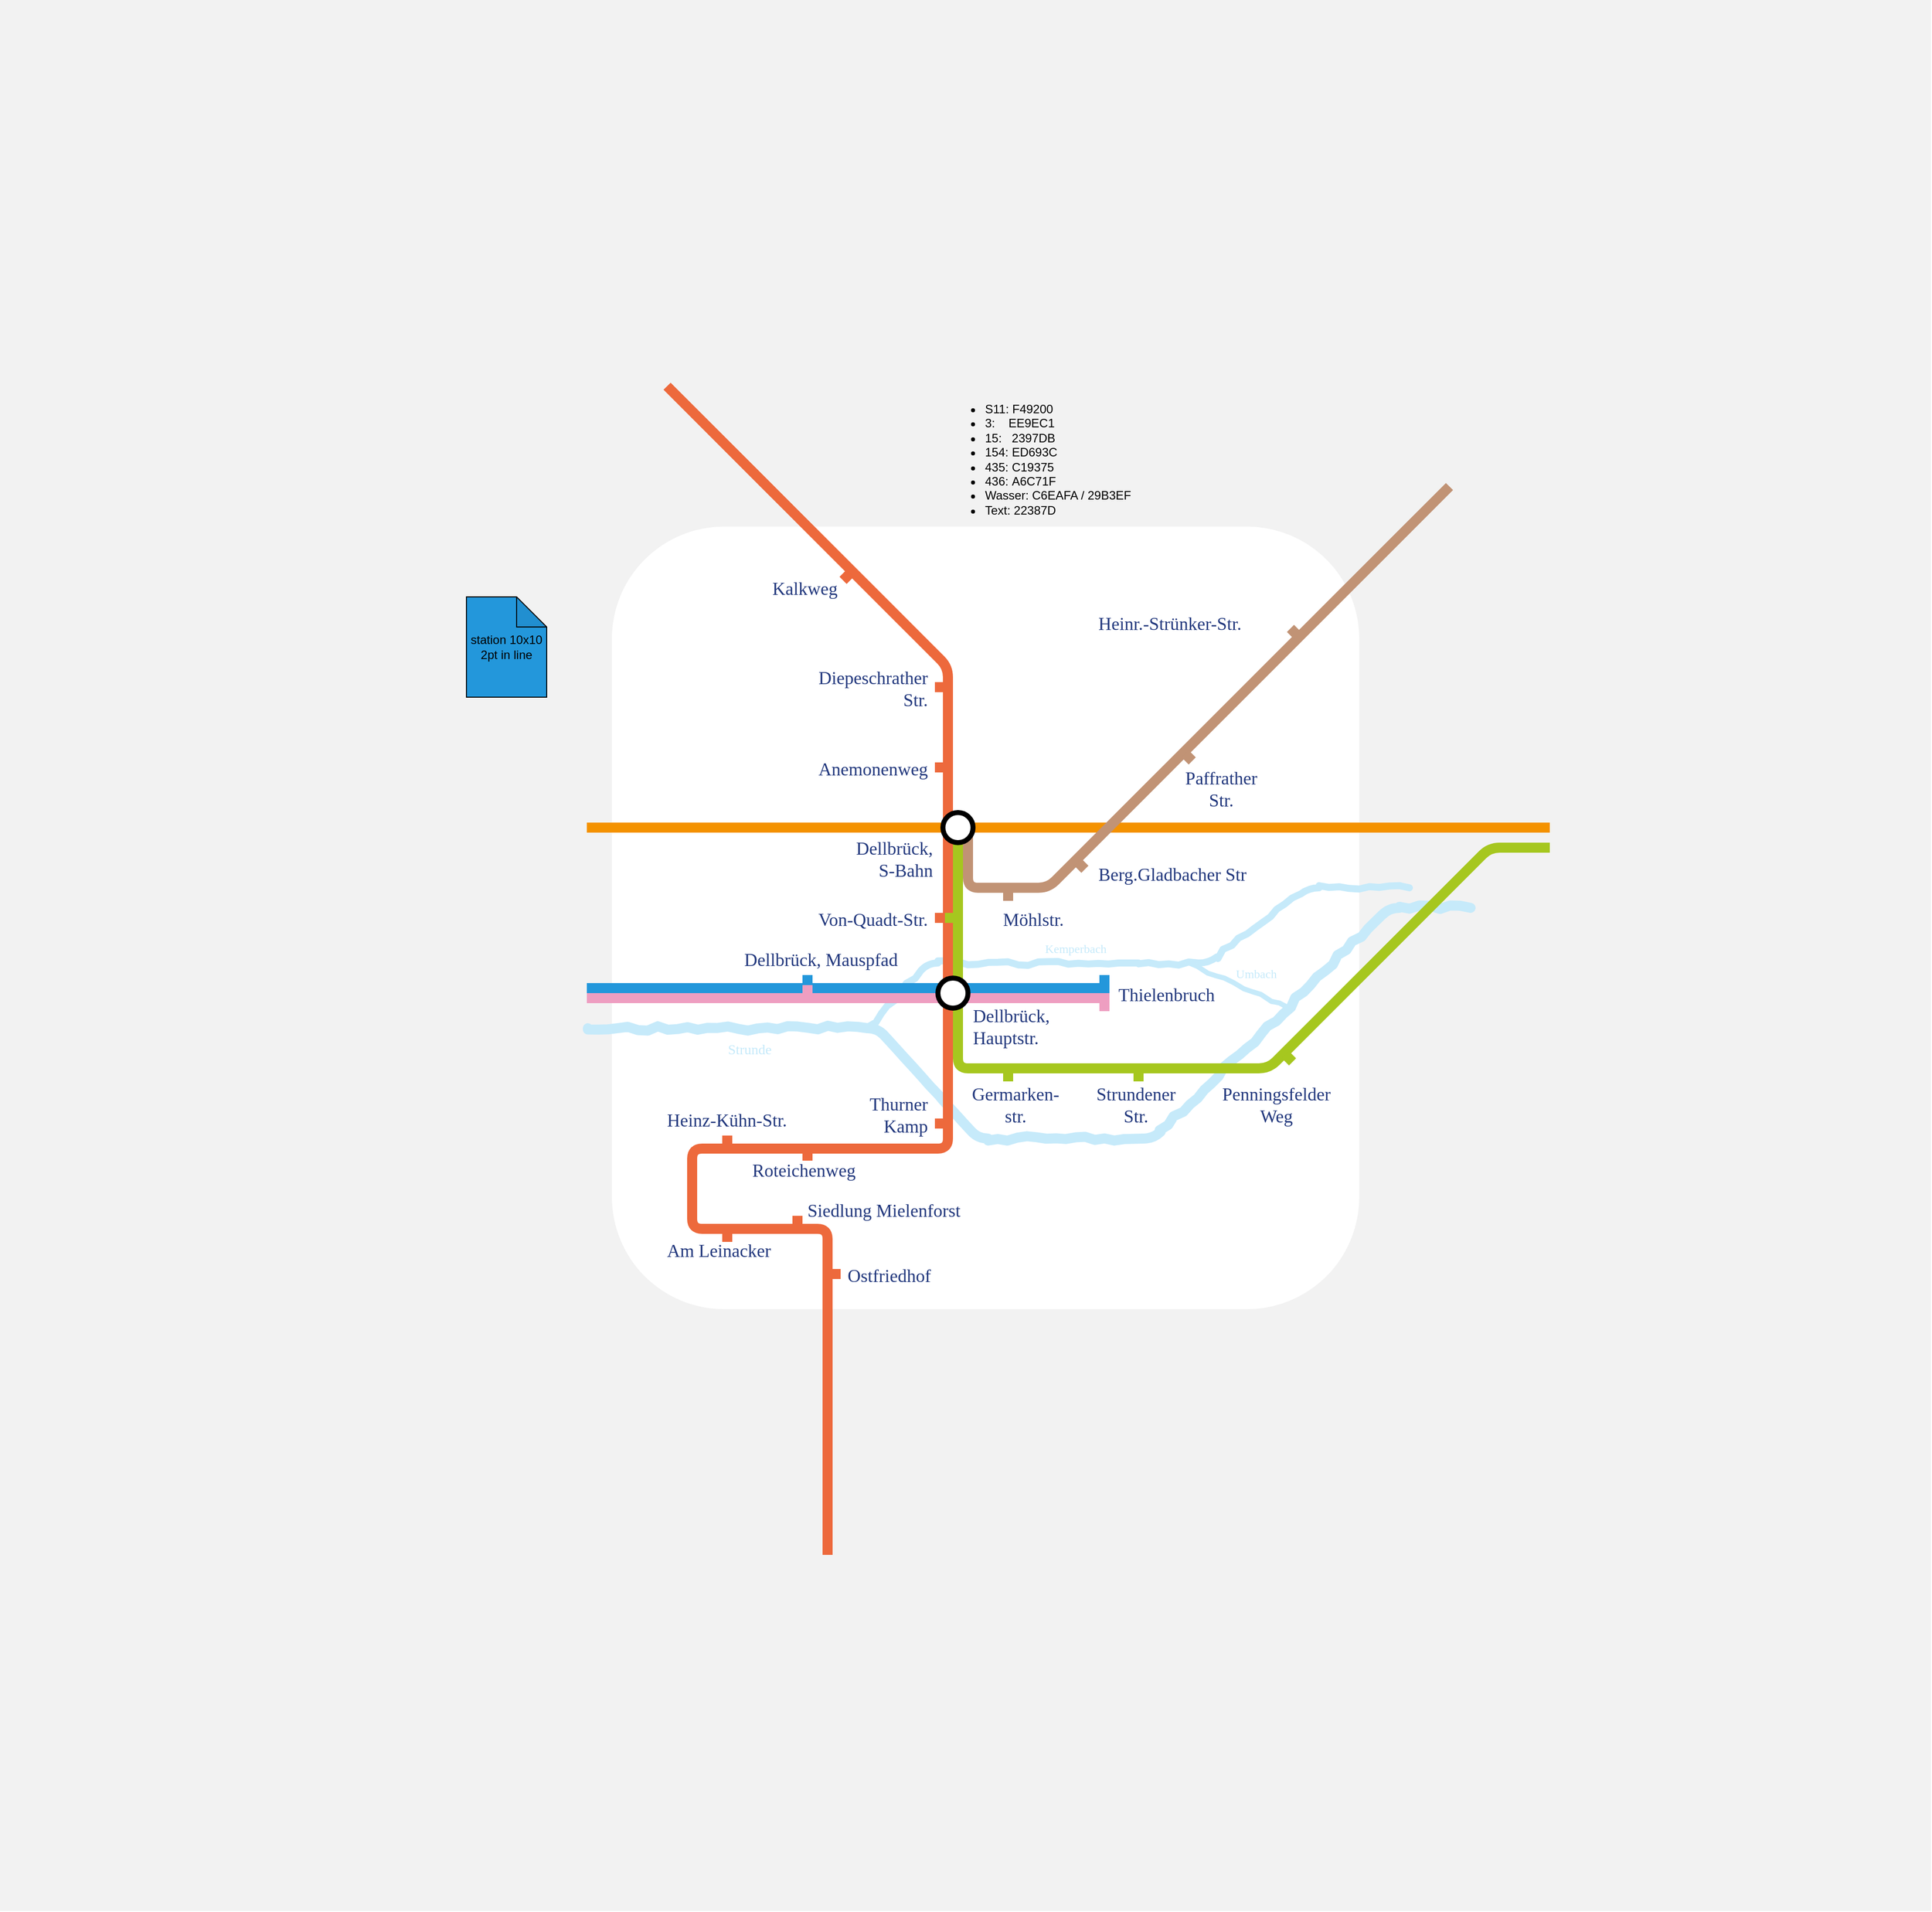 <mxfile version="12.7.0" type="github">
  <diagram id="F8VpJ28K4jp9fLRufquV" name="Page-1">
    <mxGraphModel dx="1638" dy="1369" grid="1" gridSize="5" guides="1" tooltips="1" connect="1" arrows="1" fold="1" page="0" pageScale="1" pageWidth="1169" pageHeight="827" math="0" shadow="0" extFonts="Hammersmith One^https://fonts.googleapis.com/css?family=Hammersmith+One">
      <root>
        <mxCell id="0"/>
        <mxCell id="tSeJXY5QkdyVhTGE8RgK-30" value="Border" style="locked=1;" parent="0"/>
        <mxCell id="M_QFQK3Uzq7nNJ9T8SE2-6" value="" style="rounded=0;whiteSpace=wrap;html=1;fillColor=#F2F2F2;strokeColor=none;" vertex="1" parent="tSeJXY5QkdyVhTGE8RgK-30">
          <mxGeometry x="-545" y="-345" width="1925" height="1905" as="geometry"/>
        </mxCell>
        <mxCell id="tSeJXY5QkdyVhTGE8RgK-31" value="" style="rounded=1;whiteSpace=wrap;html=1;strokeWidth=5;fillColor=#ffffff;strokeColor=none;shadow=0;glass=0;backgroundOutline=0;allowArrows=0;" parent="tSeJXY5QkdyVhTGE8RgK-30" vertex="1">
          <mxGeometry x="65" y="180" width="745" height="780" as="geometry"/>
        </mxCell>
        <mxCell id="tSeJXY5QkdyVhTGE8RgK-28" value="Water" style="" parent="0"/>
        <mxCell id="tSeJXY5QkdyVhTGE8RgK-24" value="" style="endArrow=none;html=1;strokeColor=#C6EAFA;strokeWidth=7;fillColor=#C6EAFA;jumpSize=12;comic=1;jiggle=5;backgroundOutline=1;fontSize=8;" parent="tSeJXY5QkdyVhTGE8RgK-28" edge="1">
          <mxGeometry width="50" height="50" relative="1" as="geometry">
            <mxPoint x="320" y="680" as="sourcePoint"/>
            <mxPoint x="860" y="540" as="targetPoint"/>
            <Array as="points">
              <mxPoint x="380" y="615"/>
              <mxPoint x="580" y="615"/>
              <mxPoint x="660" y="615"/>
              <mxPoint x="760" y="540"/>
            </Array>
          </mxGeometry>
        </mxCell>
        <mxCell id="tSeJXY5QkdyVhTGE8RgK-23" value="" style="endArrow=none;html=1;strokeColor=#C6EAFA;strokeWidth=10;fillColor=#C6EAFA;jumpSize=12;shadow=0;comic=1;jiggle=5;backgroundOutline=1;fontSize=12;" parent="tSeJXY5QkdyVhTGE8RgK-28" edge="1">
          <mxGeometry width="50" height="50" relative="1" as="geometry">
            <mxPoint x="41" y="680" as="sourcePoint"/>
            <mxPoint x="921" y="560" as="targetPoint"/>
            <Array as="points">
              <mxPoint x="330" y="680"/>
              <mxPoint x="430" y="790"/>
              <mxPoint x="605" y="790"/>
              <mxPoint x="840" y="560"/>
            </Array>
          </mxGeometry>
        </mxCell>
        <mxCell id="M_QFQK3Uzq7nNJ9T8SE2-67" value="" style="endArrow=none;html=1;strokeColor=#C6EAFA;strokeWidth=5;fillColor=#C6EAFA;jumpSize=12;comic=1;jiggle=5;backgroundOutline=1;" edge="1" parent="tSeJXY5QkdyVhTGE8RgK-28">
          <mxGeometry width="50" height="50" relative="1" as="geometry">
            <mxPoint x="640" y="615" as="sourcePoint"/>
            <mxPoint x="740" y="660" as="targetPoint"/>
          </mxGeometry>
        </mxCell>
        <mxCell id="1" value="Lines" style="locked=1;" parent="0"/>
        <mxCell id="DB9aXXIR0IWll7c-367i-10" value="" style="endArrow=none;html=1;strokeWidth=10;fillColor=#fff2cc;fontFamily=Lucida Console;fontSize=10;fontColor=#3333FF;strokeColor=#F49200;" parent="1" edge="1">
          <mxGeometry width="100" relative="1" as="geometry">
            <mxPoint x="40" y="480" as="sourcePoint"/>
            <mxPoint x="1000" y="480" as="targetPoint"/>
          </mxGeometry>
        </mxCell>
        <mxCell id="DB9aXXIR0IWll7c-367i-11" value="" style="endArrow=none;html=1;strokeWidth=10;fillColor=#0050ef;fontFamily=Lucida Console;fontSize=10;fontColor=#3333FF;strokeColor=#EE9EC1;" parent="1" edge="1">
          <mxGeometry width="100" relative="1" as="geometry">
            <mxPoint x="40" y="650" as="sourcePoint"/>
            <mxPoint x="560" y="650" as="targetPoint"/>
          </mxGeometry>
        </mxCell>
        <mxCell id="tSeJXY5QkdyVhTGE8RgK-1" value="" style="endArrow=none;html=1;strokeWidth=10;fillColor=#d5e8d4;fontFamily=Lucida Console;fontSize=10;fontColor=#3333FF;strokeColor=#C19375;" parent="1" edge="1">
          <mxGeometry width="100" relative="1" as="geometry">
            <mxPoint x="420" y="480" as="sourcePoint"/>
            <mxPoint x="900" y="140" as="targetPoint"/>
            <Array as="points">
              <mxPoint x="420" y="540"/>
              <mxPoint x="500" y="540"/>
              <mxPoint x="680" y="360"/>
            </Array>
          </mxGeometry>
        </mxCell>
        <mxCell id="tSeJXY5QkdyVhTGE8RgK-3" value="" style="endArrow=none;html=1;strokeWidth=10;fillColor=#0050ef;fontFamily=Lucida Console;fontSize=10;fontColor=#3333FF;strokeColor=#2397DB;" parent="1" edge="1">
          <mxGeometry width="100" relative="1" as="geometry">
            <mxPoint x="40" y="640" as="sourcePoint"/>
            <mxPoint x="560" y="640" as="targetPoint"/>
          </mxGeometry>
        </mxCell>
        <mxCell id="DB9aXXIR0IWll7c-367i-13" value="" style="endArrow=none;html=1;strokeWidth=10;fillColor=#d80073;fontFamily=Lucida Console;fontSize=10;fontColor=#3333FF;strokeColor=#ED693C;" parent="1" edge="1">
          <mxGeometry width="100" relative="1" as="geometry">
            <mxPoint x="280" y="1205" as="sourcePoint"/>
            <mxPoint x="120" y="40" as="targetPoint"/>
            <Array as="points">
              <mxPoint x="280" y="880"/>
              <mxPoint x="145" y="880"/>
              <mxPoint x="145" y="800"/>
              <mxPoint x="400" y="800"/>
              <mxPoint x="400" y="320"/>
            </Array>
          </mxGeometry>
        </mxCell>
        <mxCell id="tSeJXY5QkdyVhTGE8RgK-2" value="" style="endArrow=none;html=1;strokeWidth=10;fillColor=#d5e8d4;fontFamily=Lucida Console;fontSize=10;fontColor=#3333FF;strokeColor=#A6C71F;" parent="1" edge="1">
          <mxGeometry width="100" relative="1" as="geometry">
            <mxPoint x="410" y="480" as="sourcePoint"/>
            <mxPoint x="1000" y="500" as="targetPoint"/>
            <Array as="points">
              <mxPoint x="410" y="720"/>
              <mxPoint x="720" y="720"/>
              <mxPoint x="940" y="500"/>
            </Array>
          </mxGeometry>
        </mxCell>
        <mxCell id="tSeJXY5QkdyVhTGE8RgK-29" value="Stations" style="locked=1;" parent="0"/>
        <mxCell id="tSeJXY5QkdyVhTGE8RgK-16" value="" style="ellipse;whiteSpace=wrap;html=1;aspect=fixed;strokeWidth=5;allowArrows=0;connectable=0;" parent="tSeJXY5QkdyVhTGE8RgK-29" vertex="1">
          <mxGeometry x="395" y="465" width="30" height="30" as="geometry"/>
        </mxCell>
        <mxCell id="tSeJXY5QkdyVhTGE8RgK-13" value="" style="ellipse;whiteSpace=wrap;html=1;aspect=fixed;strokeWidth=5;allowArrows=0;connectable=0;" parent="tSeJXY5QkdyVhTGE8RgK-29" vertex="1">
          <mxGeometry x="390" y="630" width="30" height="30" as="geometry"/>
        </mxCell>
        <mxCell id="M_QFQK3Uzq7nNJ9T8SE2-8" value="" style="whiteSpace=wrap;html=1;aspect=fixed;fillColor=#EE9EC1;strokeColor=none;" vertex="1" parent="tSeJXY5QkdyVhTGE8RgK-29">
          <mxGeometry x="255" y="637" width="10" height="10" as="geometry"/>
        </mxCell>
        <mxCell id="M_QFQK3Uzq7nNJ9T8SE2-9" value="" style="whiteSpace=wrap;html=1;aspect=fixed;fillColor=#2397DB;strokeColor=none;" vertex="1" parent="tSeJXY5QkdyVhTGE8RgK-29">
          <mxGeometry x="255" y="627" width="10" height="10" as="geometry"/>
        </mxCell>
        <mxCell id="M_QFQK3Uzq7nNJ9T8SE2-10" value="" style="whiteSpace=wrap;html=1;fillColor=#EE9EC1;strokeColor=none;" vertex="1" parent="tSeJXY5QkdyVhTGE8RgK-29">
          <mxGeometry x="551" y="645" width="10" height="18" as="geometry"/>
        </mxCell>
        <mxCell id="M_QFQK3Uzq7nNJ9T8SE2-11" value="" style="whiteSpace=wrap;html=1;fillColor=#2397DB;strokeColor=none;" vertex="1" parent="tSeJXY5QkdyVhTGE8RgK-29">
          <mxGeometry x="551" y="627" width="10" height="18" as="geometry"/>
        </mxCell>
        <mxCell id="M_QFQK3Uzq7nNJ9T8SE2-13" value="" style="whiteSpace=wrap;html=1;aspect=fixed;fillColor=#C19375;strokeColor=none;" vertex="1" parent="tSeJXY5QkdyVhTGE8RgK-29">
          <mxGeometry x="455" y="543" width="10" height="10" as="geometry"/>
        </mxCell>
        <mxCell id="M_QFQK3Uzq7nNJ9T8SE2-14" value="" style="whiteSpace=wrap;html=1;aspect=fixed;fillColor=#C19375;strokeColor=none;rotation=45;" vertex="1" parent="tSeJXY5QkdyVhTGE8RgK-29">
          <mxGeometry x="528" y="513" width="10" height="10" as="geometry"/>
        </mxCell>
        <mxCell id="M_QFQK3Uzq7nNJ9T8SE2-16" value="" style="whiteSpace=wrap;html=1;aspect=fixed;fillColor=#C19375;strokeColor=none;rotation=45;" vertex="1" parent="tSeJXY5QkdyVhTGE8RgK-29">
          <mxGeometry x="635" y="405" width="10" height="10" as="geometry"/>
        </mxCell>
        <mxCell id="M_QFQK3Uzq7nNJ9T8SE2-17" value="" style="whiteSpace=wrap;html=1;aspect=fixed;fillColor=#C19375;strokeColor=none;rotation=45;" vertex="1" parent="tSeJXY5QkdyVhTGE8RgK-29">
          <mxGeometry x="740" y="280" width="10" height="10" as="geometry"/>
        </mxCell>
        <mxCell id="M_QFQK3Uzq7nNJ9T8SE2-18" value="" style="whiteSpace=wrap;html=1;aspect=fixed;fillColor=#ED693C;strokeColor=none;" vertex="1" parent="tSeJXY5QkdyVhTGE8RgK-29">
          <mxGeometry x="387" y="415" width="10" height="10" as="geometry"/>
        </mxCell>
        <mxCell id="M_QFQK3Uzq7nNJ9T8SE2-19" value="" style="whiteSpace=wrap;html=1;aspect=fixed;fillColor=#ED693C;strokeColor=none;" vertex="1" parent="tSeJXY5QkdyVhTGE8RgK-29">
          <mxGeometry x="387" y="335" width="10" height="10" as="geometry"/>
        </mxCell>
        <mxCell id="M_QFQK3Uzq7nNJ9T8SE2-20" value="" style="whiteSpace=wrap;html=1;aspect=fixed;fillColor=#ED693C;strokeColor=none;rotation=45;" vertex="1" parent="tSeJXY5QkdyVhTGE8RgK-29">
          <mxGeometry x="294" y="225" width="10" height="10" as="geometry"/>
        </mxCell>
        <mxCell id="M_QFQK3Uzq7nNJ9T8SE2-21" value="" style="whiteSpace=wrap;html=1;aspect=fixed;fillColor=#ED693C;strokeColor=none;" vertex="1" parent="tSeJXY5QkdyVhTGE8RgK-29">
          <mxGeometry x="387" y="565" width="10" height="10" as="geometry"/>
        </mxCell>
        <mxCell id="M_QFQK3Uzq7nNJ9T8SE2-22" value="" style="whiteSpace=wrap;html=1;aspect=fixed;fillColor=#ED693C;strokeColor=none;" vertex="1" parent="tSeJXY5QkdyVhTGE8RgK-29">
          <mxGeometry x="387" y="770" width="10" height="10" as="geometry"/>
        </mxCell>
        <mxCell id="M_QFQK3Uzq7nNJ9T8SE2-23" value="" style="whiteSpace=wrap;html=1;aspect=fixed;fillColor=#ED693C;strokeColor=none;" vertex="1" parent="tSeJXY5QkdyVhTGE8RgK-29">
          <mxGeometry x="255" y="802" width="10" height="10" as="geometry"/>
        </mxCell>
        <mxCell id="M_QFQK3Uzq7nNJ9T8SE2-24" value="" style="whiteSpace=wrap;html=1;aspect=fixed;fillColor=#ED693C;strokeColor=none;" vertex="1" parent="tSeJXY5QkdyVhTGE8RgK-29">
          <mxGeometry x="175" y="787" width="10" height="10" as="geometry"/>
        </mxCell>
        <mxCell id="M_QFQK3Uzq7nNJ9T8SE2-25" value="" style="whiteSpace=wrap;html=1;aspect=fixed;fillColor=#ED693C;strokeColor=none;" vertex="1" parent="tSeJXY5QkdyVhTGE8RgK-29">
          <mxGeometry x="175" y="883" width="10" height="10" as="geometry"/>
        </mxCell>
        <mxCell id="M_QFQK3Uzq7nNJ9T8SE2-26" value="" style="whiteSpace=wrap;html=1;aspect=fixed;fillColor=#ED693C;strokeColor=none;" vertex="1" parent="tSeJXY5QkdyVhTGE8RgK-29">
          <mxGeometry x="245" y="867" width="10" height="10" as="geometry"/>
        </mxCell>
        <mxCell id="M_QFQK3Uzq7nNJ9T8SE2-27" value="" style="whiteSpace=wrap;html=1;aspect=fixed;fillColor=#ED693C;strokeColor=none;" vertex="1" parent="tSeJXY5QkdyVhTGE8RgK-29">
          <mxGeometry x="283" y="920" width="10" height="10" as="geometry"/>
        </mxCell>
        <mxCell id="M_QFQK3Uzq7nNJ9T8SE2-30" value="" style="whiteSpace=wrap;html=1;aspect=fixed;fillColor=#A6C71F;strokeColor=none;" vertex="1" parent="tSeJXY5QkdyVhTGE8RgK-29">
          <mxGeometry x="397" y="565" width="10" height="10" as="geometry"/>
        </mxCell>
        <mxCell id="M_QFQK3Uzq7nNJ9T8SE2-31" value="" style="whiteSpace=wrap;html=1;aspect=fixed;fillColor=#A6C71F;strokeColor=none;" vertex="1" parent="tSeJXY5QkdyVhTGE8RgK-29">
          <mxGeometry x="455" y="723" width="10" height="10" as="geometry"/>
        </mxCell>
        <mxCell id="M_QFQK3Uzq7nNJ9T8SE2-32" value="" style="whiteSpace=wrap;html=1;aspect=fixed;fillColor=#A6C71F;strokeColor=none;" vertex="1" parent="tSeJXY5QkdyVhTGE8RgK-29">
          <mxGeometry x="585" y="723" width="10" height="10" as="geometry"/>
        </mxCell>
        <mxCell id="M_QFQK3Uzq7nNJ9T8SE2-33" value="" style="whiteSpace=wrap;html=1;aspect=fixed;fillColor=#A6C71F;strokeColor=none;rotation=45;allowArrows=0;" vertex="1" parent="tSeJXY5QkdyVhTGE8RgK-29">
          <mxGeometry x="735" y="705" width="10" height="10" as="geometry"/>
        </mxCell>
        <mxCell id="M_QFQK3Uzq7nNJ9T8SE2-1" value="Text" style="" parent="0"/>
        <mxCell id="M_QFQK3Uzq7nNJ9T8SE2-3" value="&lt;ul&gt;&lt;li&gt;S11:&amp;nbsp;F49200&lt;br&gt;&lt;/li&gt;&lt;li&gt;3:&amp;nbsp; &amp;nbsp;&amp;nbsp;EE9EC1&lt;/li&gt;&lt;li&gt;15:&amp;nbsp; &amp;nbsp;2397DB&lt;/li&gt;&lt;li&gt;154:&amp;nbsp;ED693C&lt;/li&gt;&lt;li&gt;435: C19375&lt;/li&gt;&lt;li&gt;436:&amp;nbsp;A6C71F&lt;/li&gt;&lt;li&gt;Wasser:&amp;nbsp;C6EAFA /&amp;nbsp;29B3EF&amp;nbsp;&lt;/li&gt;&lt;li&gt;Text: 22387D&lt;/li&gt;&lt;/ul&gt;" style="text;html=1;strokeColor=none;fillColor=none;align=left;verticalAlign=middle;whiteSpace=wrap;rounded=0;" vertex="1" parent="M_QFQK3Uzq7nNJ9T8SE2-1">
          <mxGeometry x="395" y="55" width="275" height="115" as="geometry"/>
        </mxCell>
        <mxCell id="M_QFQK3Uzq7nNJ9T8SE2-12" value="station 10x10&lt;br&gt;2pt in line" style="shape=note;whiteSpace=wrap;html=1;backgroundOutline=1;darkOpacity=0.05;fillColor=#2397DB;" vertex="1" parent="M_QFQK3Uzq7nNJ9T8SE2-1">
          <mxGeometry x="-80" y="250" width="80" height="100" as="geometry"/>
        </mxCell>
        <mxCell id="M_QFQK3Uzq7nNJ9T8SE2-38" value="Kalkweg" style="text;strokeColor=none;fillColor=none;align=right;verticalAlign=middle;rounded=0;fontFamily=Hammersmith One;fontColor=#22387D;fontSize=18;fontStyle=0;connectable=0;allowArrows=0;expand=1;horizontal=1;textDirection=ltr;spacing=0;" vertex="1" parent="M_QFQK3Uzq7nNJ9T8SE2-1">
          <mxGeometry x="165" y="230" width="125" height="20" as="geometry"/>
        </mxCell>
        <mxCell id="M_QFQK3Uzq7nNJ9T8SE2-40" value="Diepeschrather&#xa;Str." style="text;strokeColor=none;fillColor=none;align=right;verticalAlign=middle;rounded=0;fontFamily=Hammersmith One;fontColor=#22387D;fontSize=18;fontStyle=0;connectable=0;allowArrows=0;expand=1;horizontal=1;textDirection=ltr;spacing=0;" vertex="1" parent="M_QFQK3Uzq7nNJ9T8SE2-1">
          <mxGeometry x="255" y="330" width="125" height="20" as="geometry"/>
        </mxCell>
        <mxCell id="M_QFQK3Uzq7nNJ9T8SE2-41" value="Anemonenweg" style="text;strokeColor=none;fillColor=none;align=right;verticalAlign=middle;rounded=0;fontFamily=Hammersmith One;fontColor=#22387D;fontSize=18;fontStyle=0;connectable=0;allowArrows=0;expand=1;horizontal=1;textDirection=ltr;spacing=0;" vertex="1" parent="M_QFQK3Uzq7nNJ9T8SE2-1">
          <mxGeometry x="255" y="410" width="125" height="20" as="geometry"/>
        </mxCell>
        <mxCell id="M_QFQK3Uzq7nNJ9T8SE2-42" value="Von-Quadt-Str." style="text;strokeColor=none;fillColor=none;align=right;verticalAlign=middle;rounded=0;fontFamily=Hammersmith One;fontColor=#22387D;fontSize=18;fontStyle=0;connectable=0;allowArrows=0;expand=1;horizontal=1;textDirection=ltr;spacing=0;" vertex="1" parent="M_QFQK3Uzq7nNJ9T8SE2-1">
          <mxGeometry x="255" y="560" width="125" height="20" as="geometry"/>
        </mxCell>
        <mxCell id="M_QFQK3Uzq7nNJ9T8SE2-43" value="Dellbrück, Mauspfad" style="text;strokeColor=none;fillColor=none;align=right;verticalAlign=middle;rounded=0;fontFamily=Hammersmith One;fontColor=#22387D;fontSize=18;fontStyle=0;connectable=0;allowArrows=0;expand=1;horizontal=1;textDirection=ltr;spacing=0;" vertex="1" parent="M_QFQK3Uzq7nNJ9T8SE2-1">
          <mxGeometry x="225" y="600" width="125" height="20" as="geometry"/>
        </mxCell>
        <mxCell id="M_QFQK3Uzq7nNJ9T8SE2-44" value="Möhlstr." style="text;strokeColor=none;fillColor=none;align=left;verticalAlign=middle;rounded=0;fontFamily=Hammersmith One;fontColor=#22387D;fontSize=18;fontStyle=0;connectable=0;allowArrows=0;expand=1;horizontal=1;textDirection=ltr;spacing=0;" vertex="1" parent="M_QFQK3Uzq7nNJ9T8SE2-1">
          <mxGeometry x="455" y="560" width="125" height="20" as="geometry"/>
        </mxCell>
        <mxCell id="M_QFQK3Uzq7nNJ9T8SE2-45" value="Berg.Gladbacher Str" style="text;strokeColor=none;fillColor=none;align=left;verticalAlign=middle;rounded=0;fontFamily=Hammersmith One;fontColor=#22387D;fontSize=18;fontStyle=0;connectable=0;allowArrows=0;expand=1;horizontal=1;textDirection=ltr;spacing=0;" vertex="1" parent="M_QFQK3Uzq7nNJ9T8SE2-1">
          <mxGeometry x="550" y="515" width="125" height="20" as="geometry"/>
        </mxCell>
        <mxCell id="M_QFQK3Uzq7nNJ9T8SE2-46" value="Paffrather&#xa;Str." style="text;strokeColor=none;fillColor=none;align=center;verticalAlign=middle;rounded=0;fontFamily=Hammersmith One;fontColor=#22387D;fontSize=18;fontStyle=0;connectable=0;allowArrows=0;expand=1;horizontal=1;textDirection=ltr;spacing=0;" vertex="1" parent="M_QFQK3Uzq7nNJ9T8SE2-1">
          <mxGeometry x="610" y="430" width="125" height="20" as="geometry"/>
        </mxCell>
        <mxCell id="M_QFQK3Uzq7nNJ9T8SE2-47" value="Heinr.-Strünker-Str." style="text;strokeColor=none;fillColor=none;align=left;verticalAlign=middle;rounded=0;fontFamily=Hammersmith One;fontColor=#22387D;fontSize=18;fontStyle=0;connectable=0;allowArrows=0;expand=1;horizontal=1;textDirection=ltr;spacing=0;" vertex="1" parent="M_QFQK3Uzq7nNJ9T8SE2-1">
          <mxGeometry x="550" y="265" width="125" height="20" as="geometry"/>
        </mxCell>
        <mxCell id="M_QFQK3Uzq7nNJ9T8SE2-48" value="Dellbrück,&#xa;S-Bahn" style="text;strokeColor=none;fillColor=none;align=right;verticalAlign=middle;rounded=0;fontFamily=Hammersmith One;fontColor=#22387D;fontSize=18;fontStyle=0;connectable=0;allowArrows=0;expand=1;horizontal=1;textDirection=ltr;spacing=0;" vertex="1" parent="M_QFQK3Uzq7nNJ9T8SE2-1">
          <mxGeometry x="260" y="500" width="125" height="20" as="geometry"/>
        </mxCell>
        <mxCell id="M_QFQK3Uzq7nNJ9T8SE2-49" value="Dellbrück,&#xa;Hauptstr." style="text;strokeColor=none;fillColor=none;align=left;verticalAlign=middle;rounded=0;fontFamily=Hammersmith One;fontColor=#22387D;fontSize=18;fontStyle=0;connectable=0;allowArrows=0;expand=1;horizontal=1;textDirection=ltr;spacing=0;" vertex="1" parent="M_QFQK3Uzq7nNJ9T8SE2-1">
          <mxGeometry x="425" y="667" width="125" height="20" as="geometry"/>
        </mxCell>
        <mxCell id="M_QFQK3Uzq7nNJ9T8SE2-50" value="Germarken-&#xa;str." style="text;strokeColor=none;fillColor=none;align=center;verticalAlign=middle;rounded=0;fontFamily=Hammersmith One;fontColor=#22387D;fontSize=18;fontStyle=0;connectable=0;allowArrows=0;expand=1;horizontal=1;textDirection=ltr;spacing=0;" vertex="1" parent="M_QFQK3Uzq7nNJ9T8SE2-1">
          <mxGeometry x="405" y="745" width="125" height="20" as="geometry"/>
        </mxCell>
        <mxCell id="M_QFQK3Uzq7nNJ9T8SE2-51" value="Strundener&#xa;Str." style="text;strokeColor=none;fillColor=none;align=center;verticalAlign=middle;rounded=0;fontFamily=Hammersmith One;fontColor=#22387D;fontSize=18;fontStyle=0;connectable=0;allowArrows=0;expand=1;horizontal=1;textDirection=ltr;spacing=0;" vertex="1" parent="M_QFQK3Uzq7nNJ9T8SE2-1">
          <mxGeometry x="525" y="745" width="125" height="20" as="geometry"/>
        </mxCell>
        <mxCell id="M_QFQK3Uzq7nNJ9T8SE2-52" value="Penningsfelder&#xa;Weg" style="text;strokeColor=none;fillColor=none;align=center;verticalAlign=middle;rounded=0;fontFamily=Hammersmith One;fontColor=#22387D;fontSize=18;fontStyle=0;connectable=0;allowArrows=0;expand=1;horizontal=1;textDirection=ltr;spacing=0;" vertex="1" parent="M_QFQK3Uzq7nNJ9T8SE2-1">
          <mxGeometry x="665" y="747.5" width="125" height="15" as="geometry"/>
        </mxCell>
        <mxCell id="M_QFQK3Uzq7nNJ9T8SE2-53" value="Thurner&#xa;Kamp" style="text;strokeColor=none;fillColor=none;align=right;verticalAlign=middle;rounded=0;fontFamily=Hammersmith One;fontColor=#22387D;fontSize=18;fontStyle=0;connectable=0;allowArrows=0;expand=1;horizontal=1;textDirection=ltr;spacing=0;" vertex="1" parent="M_QFQK3Uzq7nNJ9T8SE2-1">
          <mxGeometry x="255" y="755" width="125" height="20" as="geometry"/>
        </mxCell>
        <mxCell id="M_QFQK3Uzq7nNJ9T8SE2-54" value="Roteichenweg" style="text;strokeColor=none;fillColor=none;align=left;verticalAlign=middle;rounded=0;fontFamily=Hammersmith One;fontColor=#22387D;fontSize=18;fontStyle=0;connectable=0;allowArrows=0;expand=1;horizontal=1;textDirection=ltr;spacing=0;" vertex="1" parent="M_QFQK3Uzq7nNJ9T8SE2-1">
          <mxGeometry x="205" y="810" width="125" height="20" as="geometry"/>
        </mxCell>
        <mxCell id="M_QFQK3Uzq7nNJ9T8SE2-55" value="Heinz-Kühn-Str." style="text;strokeColor=none;fillColor=none;align=left;verticalAlign=middle;rounded=0;fontFamily=Hammersmith One;fontColor=#22387D;fontSize=18;fontStyle=0;connectable=0;allowArrows=0;expand=1;horizontal=1;textDirection=ltr;spacing=0;" vertex="1" parent="M_QFQK3Uzq7nNJ9T8SE2-1">
          <mxGeometry x="120" y="760" width="125" height="20" as="geometry"/>
        </mxCell>
        <mxCell id="M_QFQK3Uzq7nNJ9T8SE2-56" value="Siedlung Mielenforst" style="text;strokeColor=none;fillColor=none;align=left;verticalAlign=middle;rounded=0;fontFamily=Hammersmith One;fontColor=#22387D;fontSize=18;fontStyle=0;connectable=0;allowArrows=0;expand=1;horizontal=1;textDirection=ltr;spacing=0;" vertex="1" parent="M_QFQK3Uzq7nNJ9T8SE2-1">
          <mxGeometry x="260" y="850" width="125" height="20" as="geometry"/>
        </mxCell>
        <mxCell id="M_QFQK3Uzq7nNJ9T8SE2-57" value="Ostfriedhof" style="text;strokeColor=none;fillColor=none;align=left;verticalAlign=middle;rounded=0;fontFamily=Hammersmith One;fontColor=#22387D;fontSize=18;fontStyle=0;connectable=0;allowArrows=0;expand=1;horizontal=1;textDirection=ltr;spacing=0;" vertex="1" parent="M_QFQK3Uzq7nNJ9T8SE2-1">
          <mxGeometry x="300" y="915" width="125" height="20" as="geometry"/>
        </mxCell>
        <mxCell id="M_QFQK3Uzq7nNJ9T8SE2-58" value="Thielenbruch" style="text;strokeColor=none;fillColor=none;align=left;verticalAlign=middle;rounded=0;fontFamily=Hammersmith One;fontColor=#22387D;fontSize=18;fontStyle=0;connectable=0;allowArrows=0;expand=1;horizontal=1;textDirection=ltr;spacing=0;" vertex="1" parent="M_QFQK3Uzq7nNJ9T8SE2-1">
          <mxGeometry x="570" y="635" width="125" height="20" as="geometry"/>
        </mxCell>
        <mxCell id="M_QFQK3Uzq7nNJ9T8SE2-59" value="Am Leinacker" style="text;strokeColor=none;fillColor=none;align=left;verticalAlign=middle;rounded=0;fontFamily=Hammersmith One;fontColor=#22387D;fontSize=18;fontStyle=0;connectable=0;allowArrows=0;expand=1;horizontal=1;textDirection=ltr;spacing=0;" vertex="1" parent="M_QFQK3Uzq7nNJ9T8SE2-1">
          <mxGeometry x="120" y="890" width="125" height="20" as="geometry"/>
        </mxCell>
        <mxCell id="M_QFQK3Uzq7nNJ9T8SE2-65" value="Strunde" style="text;strokeColor=none;fillColor=none;align=center;verticalAlign=middle;rounded=0;fontFamily=Hammersmith One;fontColor=#C6EAFA;fontSize=14;fontStyle=0;connectable=0;allowArrows=0;expand=1;horizontal=1;textDirection=ltr;spacing=0;labelBorderColor=none;" vertex="1" parent="M_QFQK3Uzq7nNJ9T8SE2-1">
          <mxGeometry x="140" y="690" width="125" height="20" as="geometry"/>
        </mxCell>
        <mxCell id="M_QFQK3Uzq7nNJ9T8SE2-66" value="Kemperbach" style="text;strokeColor=none;fillColor=none;align=center;verticalAlign=middle;rounded=0;fontFamily=Hammersmith One;fontColor=#C6EAFA;fontSize=12;fontStyle=0;connectable=0;allowArrows=0;expand=1;horizontal=1;textDirection=ltr;spacing=0;labelBorderColor=none;" vertex="1" parent="M_QFQK3Uzq7nNJ9T8SE2-1">
          <mxGeometry x="465" y="590" width="125" height="20" as="geometry"/>
        </mxCell>
        <mxCell id="M_QFQK3Uzq7nNJ9T8SE2-68" value="Umbach" style="text;strokeColor=none;fillColor=none;align=center;verticalAlign=middle;rounded=0;fontFamily=Hammersmith One;fontColor=#C6EAFA;fontSize=12;fontStyle=0;connectable=0;allowArrows=0;expand=1;horizontal=1;textDirection=ltr;spacing=0;labelBorderColor=none;" vertex="1" parent="M_QFQK3Uzq7nNJ9T8SE2-1">
          <mxGeometry x="645" y="615" width="125" height="20" as="geometry"/>
        </mxCell>
      </root>
    </mxGraphModel>
  </diagram>
</mxfile>
